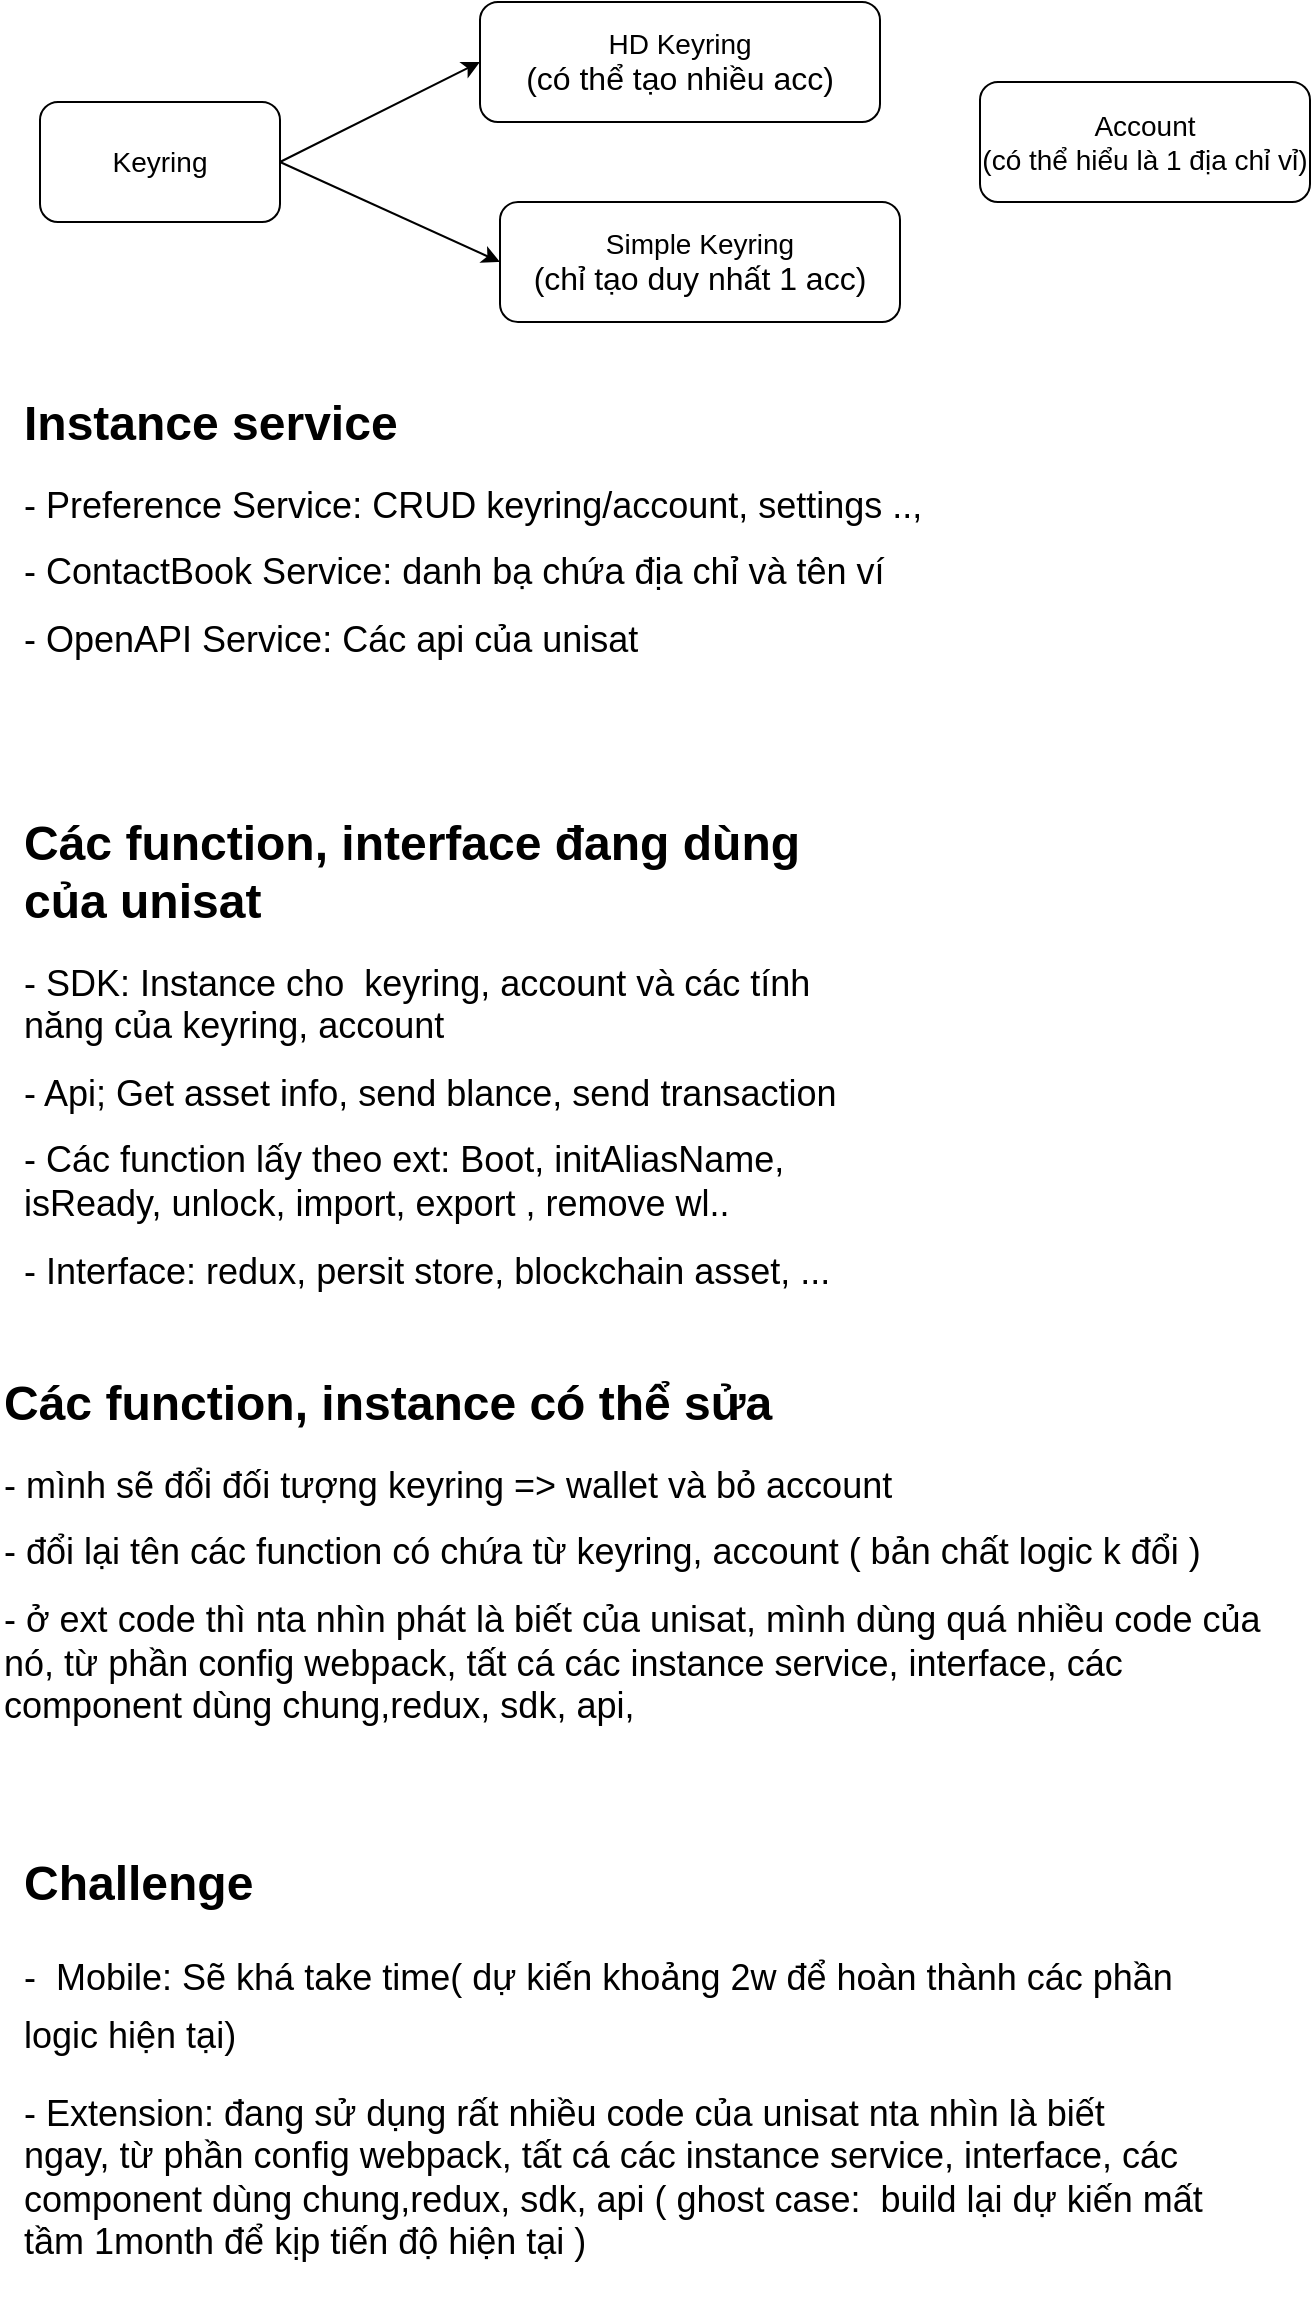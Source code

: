 <mxfile version="24.4.4" type="github">
  <diagram name="Trang-1" id="gUSEK9HKp-Kbn271MHY7">
    <mxGraphModel dx="989" dy="751" grid="1" gridSize="10" guides="1" tooltips="1" connect="1" arrows="1" fold="1" page="1" pageScale="1" pageWidth="827" pageHeight="1169" math="0" shadow="0">
      <root>
        <mxCell id="0" />
        <mxCell id="1" parent="0" />
        <mxCell id="qzkW9SlaIyMxQ-gw-VgZ-1" value="&lt;font style=&quot;font-size: 14px;&quot;&gt;Keyring&lt;/font&gt;" style="rounded=1;whiteSpace=wrap;html=1;" vertex="1" parent="1">
          <mxGeometry x="100" y="50" width="120" height="60" as="geometry" />
        </mxCell>
        <mxCell id="qzkW9SlaIyMxQ-gw-VgZ-2" value="&lt;font style=&quot;font-size: 14px;&quot;&gt;HD Keyring&lt;/font&gt;&lt;div&gt;&lt;font size=&quot;3&quot;&gt;(có thể tạo nhiều acc)&lt;/font&gt;&lt;/div&gt;" style="rounded=1;whiteSpace=wrap;html=1;" vertex="1" parent="1">
          <mxGeometry x="320" width="200" height="60" as="geometry" />
        </mxCell>
        <mxCell id="qzkW9SlaIyMxQ-gw-VgZ-3" value="&lt;font style=&quot;font-size: 14px;&quot;&gt;Simple Keyring&lt;/font&gt;&lt;div&gt;&lt;font size=&quot;3&quot;&gt;(chỉ tạo duy nhất 1 acc)&lt;/font&gt;&lt;/div&gt;" style="rounded=1;whiteSpace=wrap;html=1;" vertex="1" parent="1">
          <mxGeometry x="330" y="100" width="200" height="60" as="geometry" />
        </mxCell>
        <mxCell id="qzkW9SlaIyMxQ-gw-VgZ-4" value="&lt;font style=&quot;font-size: 14px;&quot;&gt;Account&lt;br&gt;(có thể hiểu là 1 địa chỉ vỉ)&lt;/font&gt;" style="rounded=1;whiteSpace=wrap;html=1;" vertex="1" parent="1">
          <mxGeometry x="570" y="40" width="165" height="60" as="geometry" />
        </mxCell>
        <mxCell id="qzkW9SlaIyMxQ-gw-VgZ-6" value="&lt;h1 style=&quot;margin-top: 0px;&quot;&gt;Các function, interface đang dùng của unisat&lt;/h1&gt;&lt;p&gt;&lt;font style=&quot;font-size: 18px;&quot;&gt;- SDK: Instance cho&amp;nbsp; keyring, account và các tính năng của keyring, account&lt;/font&gt;&lt;/p&gt;&lt;p&gt;&lt;font style=&quot;font-size: 18px;&quot;&gt;- Api; Get asset info, send blance, send transaction&lt;/font&gt;&lt;/p&gt;&lt;p&gt;&lt;font style=&quot;font-size: 18px;&quot;&gt;- Các function lấy theo ext: Boot, initAliasName, isReady, unlock, import, export , remove wl..&lt;/font&gt;&lt;/p&gt;&lt;p&gt;&lt;font style=&quot;font-size: 18px;&quot;&gt;- Interface: redux, persit store, blockchain asset, ...&lt;/font&gt;&lt;/p&gt;" style="text;html=1;whiteSpace=wrap;overflow=hidden;rounded=0;" vertex="1" parent="1">
          <mxGeometry x="90" y="400" width="430" height="250" as="geometry" />
        </mxCell>
        <mxCell id="qzkW9SlaIyMxQ-gw-VgZ-8" value="" style="endArrow=classic;html=1;rounded=0;exitX=1;exitY=0.5;exitDx=0;exitDy=0;entryX=0;entryY=0.5;entryDx=0;entryDy=0;" edge="1" parent="1" source="qzkW9SlaIyMxQ-gw-VgZ-1" target="qzkW9SlaIyMxQ-gw-VgZ-2">
          <mxGeometry width="50" height="50" relative="1" as="geometry">
            <mxPoint x="390" y="490" as="sourcePoint" />
            <mxPoint x="440" y="440" as="targetPoint" />
          </mxGeometry>
        </mxCell>
        <mxCell id="qzkW9SlaIyMxQ-gw-VgZ-9" value="" style="endArrow=classic;html=1;rounded=0;exitX=1;exitY=0.5;exitDx=0;exitDy=0;entryX=0;entryY=0.5;entryDx=0;entryDy=0;" edge="1" parent="1" source="qzkW9SlaIyMxQ-gw-VgZ-1" target="qzkW9SlaIyMxQ-gw-VgZ-3">
          <mxGeometry width="50" height="50" relative="1" as="geometry">
            <mxPoint x="130" y="40" as="sourcePoint" />
            <mxPoint x="320" y="280" as="targetPoint" />
          </mxGeometry>
        </mxCell>
        <mxCell id="qzkW9SlaIyMxQ-gw-VgZ-14" value="&lt;h1 style=&quot;margin-top: 0px;&quot;&gt;Các function, instance có thể sửa&lt;/h1&gt;&lt;p&gt;&lt;font style=&quot;font-size: 18px;&quot;&gt;- mình sẽ đổi đối tượng keyring =&amp;gt; wallet và bỏ account&lt;/font&gt;&lt;/p&gt;&lt;p&gt;&lt;font style=&quot;font-size: 18px;&quot;&gt;- đổi lại tên các function có chứa từ keyring, account ( bản chất logic k đổi )&lt;/font&gt;&lt;/p&gt;&lt;p&gt;&lt;font style=&quot;font-size: 18px;&quot;&gt;- ở ext code thì nta nhìn phát là biết của unisat, mình dùng quá nhiều code của nó, từ phần config webpack, tất cá các instance service, interface, các component dùng chung,redux, sdk, api,&lt;/font&gt;&lt;/p&gt;" style="text;html=1;whiteSpace=wrap;overflow=hidden;rounded=0;" vertex="1" parent="1">
          <mxGeometry x="80" y="680" width="640" height="200" as="geometry" />
        </mxCell>
        <mxCell id="qzkW9SlaIyMxQ-gw-VgZ-17" value="&lt;h1 style=&quot;margin-top: 0px;&quot;&gt;Instance service&lt;/h1&gt;&lt;p&gt;&lt;font style=&quot;font-size: 18px;&quot;&gt;- Preference Service: CRUD keyring/account, settings ..,&lt;/font&gt;&lt;/p&gt;&lt;p&gt;&lt;font style=&quot;font-size: 18px;&quot;&gt;- ContactBook Service: danh bạ chứa địa chỉ và tên ví&lt;/font&gt;&lt;/p&gt;&lt;p&gt;&lt;font style=&quot;font-size: 18px;&quot;&gt;- OpenAPI Service: Các api của unisat&lt;/font&gt;&lt;/p&gt;" style="text;html=1;whiteSpace=wrap;overflow=hidden;rounded=0;" vertex="1" parent="1">
          <mxGeometry x="90" y="190" width="470" height="175" as="geometry" />
        </mxCell>
        <mxCell id="qzkW9SlaIyMxQ-gw-VgZ-20" value="&lt;h1 style=&quot;margin-top: 0px;&quot;&gt;Challenge&lt;/h1&gt;&lt;h1 style=&quot;margin-top: 0px;&quot;&gt;&lt;span style=&quot;background-color: initial; font-weight: normal;&quot;&gt;&lt;font style=&quot;font-size: 18px;&quot;&gt;-&amp;nbsp; Mobile: Sẽ khá take time( dự kiến khoảng 2w để hoàn thành các phần logic hiện tại)&lt;/font&gt;&lt;/span&gt;&lt;/h1&gt;&lt;div&gt;&lt;span style=&quot;font-size: 18px;&quot;&gt;- Extension: đang sử dụng rất nhiều code của unisat nta nhìn là biết ngay,&amp;nbsp;&lt;/span&gt;&lt;span style=&quot;font-size: 18px; background-color: initial;&quot;&gt;từ phần config webpack, tất cá các instance service, interface, các component dùng chung,redux, sdk, api ( ghost case:&amp;nbsp; build lại dự kiến mất tầm 1month để kịp tiến độ hiện tại )&lt;/span&gt;&lt;/div&gt;" style="text;html=1;whiteSpace=wrap;overflow=hidden;rounded=0;" vertex="1" parent="1">
          <mxGeometry x="90" y="920" width="600" height="230" as="geometry" />
        </mxCell>
      </root>
    </mxGraphModel>
  </diagram>
</mxfile>
